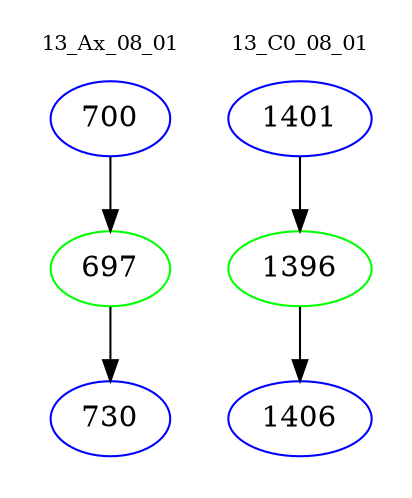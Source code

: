 digraph{
subgraph cluster_0 {
color = white
label = "13_Ax_08_01";
fontsize=10;
T0_700 [label="700", color="blue"]
T0_700 -> T0_697 [color="black"]
T0_697 [label="697", color="green"]
T0_697 -> T0_730 [color="black"]
T0_730 [label="730", color="blue"]
}
subgraph cluster_1 {
color = white
label = "13_C0_08_01";
fontsize=10;
T1_1401 [label="1401", color="blue"]
T1_1401 -> T1_1396 [color="black"]
T1_1396 [label="1396", color="green"]
T1_1396 -> T1_1406 [color="black"]
T1_1406 [label="1406", color="blue"]
}
}

